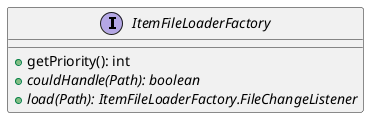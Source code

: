 @startuml

    interface ItemFileLoaderFactory [[ItemFileLoaderFactory.html]] {
        +getPriority(): int
        {abstract} +couldHandle(Path): boolean
        {abstract} +load(Path): ItemFileLoaderFactory.FileChangeListener
    }

@enduml
